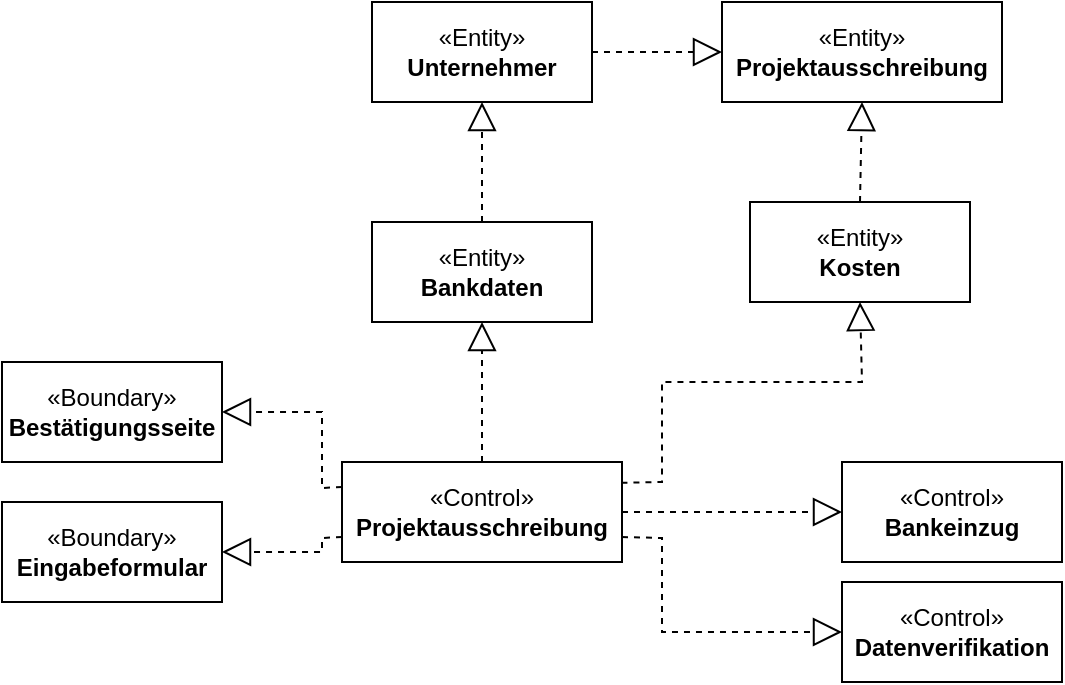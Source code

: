 <mxfile version="24.4.13" type="device">
  <diagram name="Seite-1" id="2TGQ2kgCH6aQiuoqjISl">
    <mxGraphModel dx="1039" dy="530" grid="1" gridSize="10" guides="1" tooltips="1" connect="1" arrows="1" fold="1" page="1" pageScale="1" pageWidth="827" pageHeight="1169" math="0" shadow="0">
      <root>
        <mxCell id="0" />
        <mxCell id="1" parent="0" />
        <mxCell id="EvlPwN73Em1Awmy4Jrq7-1" value="«Entity»&lt;br&gt;&lt;b&gt;Unternehmer&lt;/b&gt;" style="html=1;whiteSpace=wrap;" vertex="1" parent="1">
          <mxGeometry x="225" y="30" width="110" height="50" as="geometry" />
        </mxCell>
        <mxCell id="EvlPwN73Em1Awmy4Jrq7-2" value="«Entity»&lt;br&gt;&lt;b&gt;Projektausschreibung&lt;/b&gt;" style="html=1;whiteSpace=wrap;" vertex="1" parent="1">
          <mxGeometry x="400" y="30" width="140" height="50" as="geometry" />
        </mxCell>
        <mxCell id="EvlPwN73Em1Awmy4Jrq7-3" value="«Entity»&lt;br&gt;&lt;b&gt;Bankdaten&lt;/b&gt;" style="html=1;whiteSpace=wrap;" vertex="1" parent="1">
          <mxGeometry x="225" y="140" width="110" height="50" as="geometry" />
        </mxCell>
        <mxCell id="EvlPwN73Em1Awmy4Jrq7-4" value="«Entity»&lt;br&gt;&lt;b&gt;Kosten&lt;/b&gt;" style="html=1;whiteSpace=wrap;" vertex="1" parent="1">
          <mxGeometry x="414" y="130" width="110" height="50" as="geometry" />
        </mxCell>
        <mxCell id="EvlPwN73Em1Awmy4Jrq7-5" value="«Boundary»&lt;br&gt;&lt;b&gt;Eingabeformular&lt;/b&gt;" style="html=1;whiteSpace=wrap;" vertex="1" parent="1">
          <mxGeometry x="40" y="280" width="110" height="50" as="geometry" />
        </mxCell>
        <mxCell id="EvlPwN73Em1Awmy4Jrq7-6" value="«Boundary»&lt;br&gt;&lt;b&gt;Bestätigungsseite&lt;/b&gt;" style="html=1;whiteSpace=wrap;" vertex="1" parent="1">
          <mxGeometry x="40" y="210" width="110" height="50" as="geometry" />
        </mxCell>
        <mxCell id="EvlPwN73Em1Awmy4Jrq7-7" value="«Control»&lt;br&gt;&lt;b&gt;Bankeinzug&lt;/b&gt;" style="html=1;whiteSpace=wrap;" vertex="1" parent="1">
          <mxGeometry x="460" y="260" width="110" height="50" as="geometry" />
        </mxCell>
        <mxCell id="EvlPwN73Em1Awmy4Jrq7-8" value="«Control»&lt;br&gt;&lt;b&gt;Datenverifikation&lt;/b&gt;" style="html=1;whiteSpace=wrap;" vertex="1" parent="1">
          <mxGeometry x="460" y="320" width="110" height="50" as="geometry" />
        </mxCell>
        <mxCell id="EvlPwN73Em1Awmy4Jrq7-10" value="" style="endArrow=block;dashed=1;endFill=0;endSize=12;html=1;rounded=0;exitX=0.5;exitY=0;exitDx=0;exitDy=0;entryX=0.5;entryY=1;entryDx=0;entryDy=0;" edge="1" parent="1" source="EvlPwN73Em1Awmy4Jrq7-3" target="EvlPwN73Em1Awmy4Jrq7-1">
          <mxGeometry width="160" relative="1" as="geometry">
            <mxPoint x="290" y="160" as="sourcePoint" />
            <mxPoint x="450" y="160" as="targetPoint" />
          </mxGeometry>
        </mxCell>
        <mxCell id="EvlPwN73Em1Awmy4Jrq7-11" value="" style="endArrow=block;dashed=1;endFill=0;endSize=12;html=1;rounded=0;exitX=0.5;exitY=0;exitDx=0;exitDy=0;entryX=0.5;entryY=1;entryDx=0;entryDy=0;" edge="1" parent="1" source="EvlPwN73Em1Awmy4Jrq7-4" target="EvlPwN73Em1Awmy4Jrq7-2">
          <mxGeometry width="160" relative="1" as="geometry">
            <mxPoint x="290" y="160" as="sourcePoint" />
            <mxPoint x="450" y="160" as="targetPoint" />
          </mxGeometry>
        </mxCell>
        <mxCell id="EvlPwN73Em1Awmy4Jrq7-12" value="«Control»&lt;br&gt;&lt;b&gt;Projektausschreibung&lt;/b&gt;" style="html=1;whiteSpace=wrap;" vertex="1" parent="1">
          <mxGeometry x="210" y="260" width="140" height="50" as="geometry" />
        </mxCell>
        <mxCell id="EvlPwN73Em1Awmy4Jrq7-13" value="" style="endArrow=block;dashed=1;endFill=0;endSize=12;html=1;rounded=0;exitX=0;exitY=0.75;exitDx=0;exitDy=0;entryX=1;entryY=0.5;entryDx=0;entryDy=0;" edge="1" parent="1" source="EvlPwN73Em1Awmy4Jrq7-12" target="EvlPwN73Em1Awmy4Jrq7-5">
          <mxGeometry width="160" relative="1" as="geometry">
            <mxPoint x="290" y="210" as="sourcePoint" />
            <mxPoint x="450" y="210" as="targetPoint" />
            <Array as="points">
              <mxPoint x="200" y="298" />
              <mxPoint x="200" y="305" />
            </Array>
          </mxGeometry>
        </mxCell>
        <mxCell id="EvlPwN73Em1Awmy4Jrq7-14" value="" style="endArrow=block;dashed=1;endFill=0;endSize=12;html=1;rounded=0;exitX=1;exitY=0.5;exitDx=0;exitDy=0;entryX=0;entryY=0.5;entryDx=0;entryDy=0;" edge="1" parent="1" source="EvlPwN73Em1Awmy4Jrq7-1" target="EvlPwN73Em1Awmy4Jrq7-2">
          <mxGeometry width="160" relative="1" as="geometry">
            <mxPoint x="290" y="210" as="sourcePoint" />
            <mxPoint x="450" y="210" as="targetPoint" />
          </mxGeometry>
        </mxCell>
        <mxCell id="EvlPwN73Em1Awmy4Jrq7-16" value="" style="endArrow=block;dashed=1;endFill=0;endSize=12;html=1;rounded=0;exitX=0;exitY=0.25;exitDx=0;exitDy=0;entryX=1;entryY=0.5;entryDx=0;entryDy=0;" edge="1" parent="1" source="EvlPwN73Em1Awmy4Jrq7-12" target="EvlPwN73Em1Awmy4Jrq7-6">
          <mxGeometry width="160" relative="1" as="geometry">
            <mxPoint x="255" y="250" as="sourcePoint" />
            <mxPoint x="415" y="250" as="targetPoint" />
            <Array as="points">
              <mxPoint x="200" y="273" />
              <mxPoint x="200" y="235" />
            </Array>
          </mxGeometry>
        </mxCell>
        <mxCell id="EvlPwN73Em1Awmy4Jrq7-17" value="" style="endArrow=block;dashed=1;endFill=0;endSize=12;html=1;rounded=0;exitX=0.5;exitY=0;exitDx=0;exitDy=0;entryX=0.5;entryY=1;entryDx=0;entryDy=0;" edge="1" parent="1" source="EvlPwN73Em1Awmy4Jrq7-12" target="EvlPwN73Em1Awmy4Jrq7-3">
          <mxGeometry width="160" relative="1" as="geometry">
            <mxPoint x="290" y="210" as="sourcePoint" />
            <mxPoint x="450" y="210" as="targetPoint" />
          </mxGeometry>
        </mxCell>
        <mxCell id="EvlPwN73Em1Awmy4Jrq7-18" value="" style="endArrow=block;dashed=1;endFill=0;endSize=12;html=1;rounded=0;exitX=0.998;exitY=0.208;exitDx=0;exitDy=0;entryX=0.5;entryY=1;entryDx=0;entryDy=0;exitPerimeter=0;" edge="1" parent="1" source="EvlPwN73Em1Awmy4Jrq7-12" target="EvlPwN73Em1Awmy4Jrq7-4">
          <mxGeometry width="160" relative="1" as="geometry">
            <mxPoint x="290" y="210" as="sourcePoint" />
            <mxPoint x="450" y="210" as="targetPoint" />
            <Array as="points">
              <mxPoint x="370" y="270" />
              <mxPoint x="370" y="220" />
              <mxPoint x="470" y="220" />
            </Array>
          </mxGeometry>
        </mxCell>
        <mxCell id="EvlPwN73Em1Awmy4Jrq7-19" value="" style="endArrow=block;dashed=1;endFill=0;endSize=12;html=1;rounded=0;exitX=1;exitY=0.5;exitDx=0;exitDy=0;entryX=0;entryY=0.5;entryDx=0;entryDy=0;" edge="1" parent="1" source="EvlPwN73Em1Awmy4Jrq7-12" target="EvlPwN73Em1Awmy4Jrq7-7">
          <mxGeometry width="160" relative="1" as="geometry">
            <mxPoint x="290" y="210" as="sourcePoint" />
            <mxPoint x="450" y="210" as="targetPoint" />
          </mxGeometry>
        </mxCell>
        <mxCell id="EvlPwN73Em1Awmy4Jrq7-20" value="" style="endArrow=block;dashed=1;endFill=0;endSize=12;html=1;rounded=0;exitX=1;exitY=0.75;exitDx=0;exitDy=0;entryX=0;entryY=0.5;entryDx=0;entryDy=0;" edge="1" parent="1" source="EvlPwN73Em1Awmy4Jrq7-12" target="EvlPwN73Em1Awmy4Jrq7-8">
          <mxGeometry width="160" relative="1" as="geometry">
            <mxPoint x="290" y="210" as="sourcePoint" />
            <mxPoint x="450" y="210" as="targetPoint" />
            <Array as="points">
              <mxPoint x="370" y="298" />
              <mxPoint x="370" y="345" />
            </Array>
          </mxGeometry>
        </mxCell>
      </root>
    </mxGraphModel>
  </diagram>
</mxfile>
